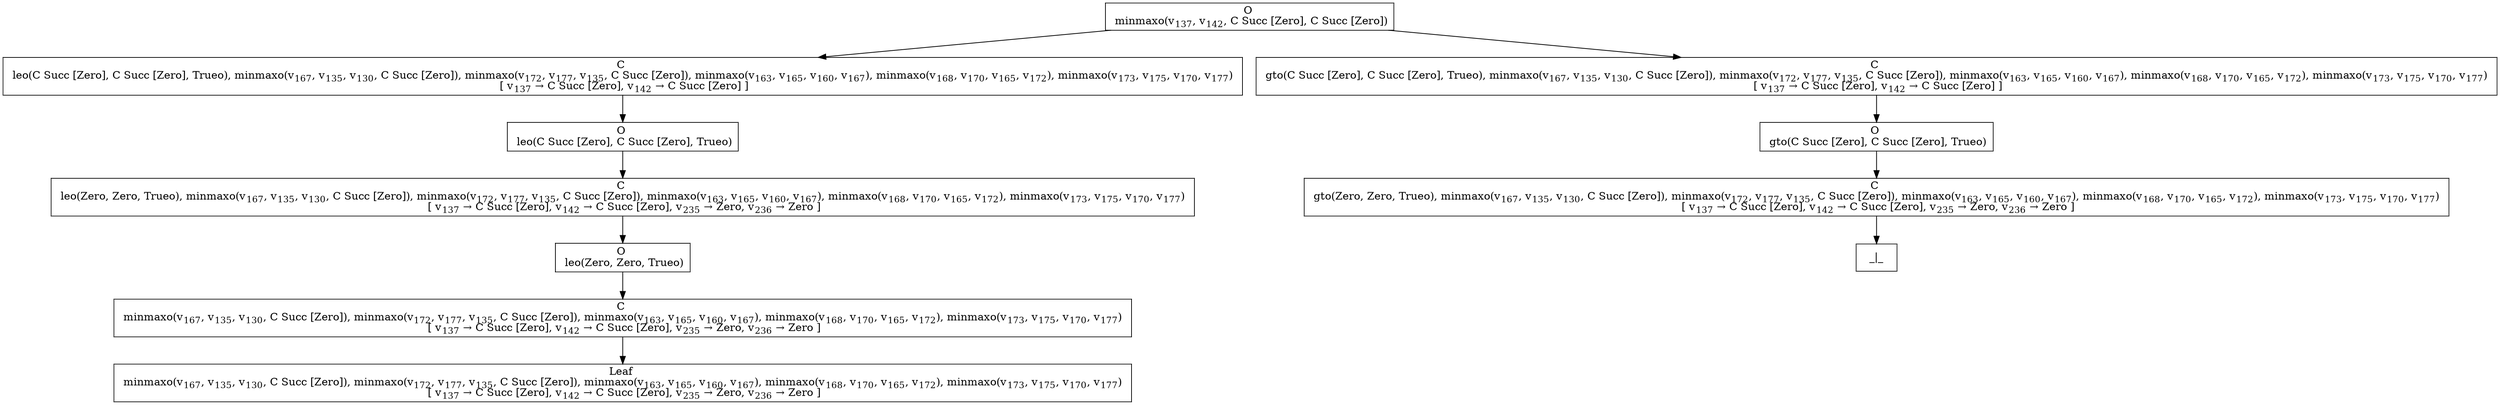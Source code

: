 digraph {
    graph [rankdir=TB
          ,bgcolor=transparent];
    node [shape=box
         ,fillcolor=white
         ,style=filled];
    0 [label=<O <BR/> minmaxo(v<SUB>137</SUB>, v<SUB>142</SUB>, C Succ [Zero], C Succ [Zero])>];
    1 [label=<C <BR/> leo(C Succ [Zero], C Succ [Zero], Trueo), minmaxo(v<SUB>167</SUB>, v<SUB>135</SUB>, v<SUB>130</SUB>, C Succ [Zero]), minmaxo(v<SUB>172</SUB>, v<SUB>177</SUB>, v<SUB>135</SUB>, C Succ [Zero]), minmaxo(v<SUB>163</SUB>, v<SUB>165</SUB>, v<SUB>160</SUB>, v<SUB>167</SUB>), minmaxo(v<SUB>168</SUB>, v<SUB>170</SUB>, v<SUB>165</SUB>, v<SUB>172</SUB>), minmaxo(v<SUB>173</SUB>, v<SUB>175</SUB>, v<SUB>170</SUB>, v<SUB>177</SUB>) <BR/>  [ v<SUB>137</SUB> &rarr; C Succ [Zero], v<SUB>142</SUB> &rarr; C Succ [Zero] ] >];
    2 [label=<C <BR/> gto(C Succ [Zero], C Succ [Zero], Trueo), minmaxo(v<SUB>167</SUB>, v<SUB>135</SUB>, v<SUB>130</SUB>, C Succ [Zero]), minmaxo(v<SUB>172</SUB>, v<SUB>177</SUB>, v<SUB>135</SUB>, C Succ [Zero]), minmaxo(v<SUB>163</SUB>, v<SUB>165</SUB>, v<SUB>160</SUB>, v<SUB>167</SUB>), minmaxo(v<SUB>168</SUB>, v<SUB>170</SUB>, v<SUB>165</SUB>, v<SUB>172</SUB>), minmaxo(v<SUB>173</SUB>, v<SUB>175</SUB>, v<SUB>170</SUB>, v<SUB>177</SUB>) <BR/>  [ v<SUB>137</SUB> &rarr; C Succ [Zero], v<SUB>142</SUB> &rarr; C Succ [Zero] ] >];
    3 [label=<O <BR/> leo(C Succ [Zero], C Succ [Zero], Trueo)>];
    4 [label=<C <BR/> leo(Zero, Zero, Trueo), minmaxo(v<SUB>167</SUB>, v<SUB>135</SUB>, v<SUB>130</SUB>, C Succ [Zero]), minmaxo(v<SUB>172</SUB>, v<SUB>177</SUB>, v<SUB>135</SUB>, C Succ [Zero]), minmaxo(v<SUB>163</SUB>, v<SUB>165</SUB>, v<SUB>160</SUB>, v<SUB>167</SUB>), minmaxo(v<SUB>168</SUB>, v<SUB>170</SUB>, v<SUB>165</SUB>, v<SUB>172</SUB>), minmaxo(v<SUB>173</SUB>, v<SUB>175</SUB>, v<SUB>170</SUB>, v<SUB>177</SUB>) <BR/>  [ v<SUB>137</SUB> &rarr; C Succ [Zero], v<SUB>142</SUB> &rarr; C Succ [Zero], v<SUB>235</SUB> &rarr; Zero, v<SUB>236</SUB> &rarr; Zero ] >];
    5 [label=<O <BR/> leo(Zero, Zero, Trueo)>];
    6 [label=<C <BR/> minmaxo(v<SUB>167</SUB>, v<SUB>135</SUB>, v<SUB>130</SUB>, C Succ [Zero]), minmaxo(v<SUB>172</SUB>, v<SUB>177</SUB>, v<SUB>135</SUB>, C Succ [Zero]), minmaxo(v<SUB>163</SUB>, v<SUB>165</SUB>, v<SUB>160</SUB>, v<SUB>167</SUB>), minmaxo(v<SUB>168</SUB>, v<SUB>170</SUB>, v<SUB>165</SUB>, v<SUB>172</SUB>), minmaxo(v<SUB>173</SUB>, v<SUB>175</SUB>, v<SUB>170</SUB>, v<SUB>177</SUB>) <BR/>  [ v<SUB>137</SUB> &rarr; C Succ [Zero], v<SUB>142</SUB> &rarr; C Succ [Zero], v<SUB>235</SUB> &rarr; Zero, v<SUB>236</SUB> &rarr; Zero ] >];
    7 [label=<Leaf <BR/> minmaxo(v<SUB>167</SUB>, v<SUB>135</SUB>, v<SUB>130</SUB>, C Succ [Zero]), minmaxo(v<SUB>172</SUB>, v<SUB>177</SUB>, v<SUB>135</SUB>, C Succ [Zero]), minmaxo(v<SUB>163</SUB>, v<SUB>165</SUB>, v<SUB>160</SUB>, v<SUB>167</SUB>), minmaxo(v<SUB>168</SUB>, v<SUB>170</SUB>, v<SUB>165</SUB>, v<SUB>172</SUB>), minmaxo(v<SUB>173</SUB>, v<SUB>175</SUB>, v<SUB>170</SUB>, v<SUB>177</SUB>) <BR/>  [ v<SUB>137</SUB> &rarr; C Succ [Zero], v<SUB>142</SUB> &rarr; C Succ [Zero], v<SUB>235</SUB> &rarr; Zero, v<SUB>236</SUB> &rarr; Zero ] >];
    8 [label=<O <BR/> gto(C Succ [Zero], C Succ [Zero], Trueo)>];
    9 [label=<C <BR/> gto(Zero, Zero, Trueo), minmaxo(v<SUB>167</SUB>, v<SUB>135</SUB>, v<SUB>130</SUB>, C Succ [Zero]), minmaxo(v<SUB>172</SUB>, v<SUB>177</SUB>, v<SUB>135</SUB>, C Succ [Zero]), minmaxo(v<SUB>163</SUB>, v<SUB>165</SUB>, v<SUB>160</SUB>, v<SUB>167</SUB>), minmaxo(v<SUB>168</SUB>, v<SUB>170</SUB>, v<SUB>165</SUB>, v<SUB>172</SUB>), minmaxo(v<SUB>173</SUB>, v<SUB>175</SUB>, v<SUB>170</SUB>, v<SUB>177</SUB>) <BR/>  [ v<SUB>137</SUB> &rarr; C Succ [Zero], v<SUB>142</SUB> &rarr; C Succ [Zero], v<SUB>235</SUB> &rarr; Zero, v<SUB>236</SUB> &rarr; Zero ] >];
    10 [label=<_|_>];
    0 -> 1 [label=""];
    0 -> 2 [label=""];
    1 -> 3 [label=""];
    2 -> 8 [label=""];
    3 -> 4 [label=""];
    4 -> 5 [label=""];
    5 -> 6 [label=""];
    6 -> 7 [label=""];
    8 -> 9 [label=""];
    9 -> 10 [label=""];
}